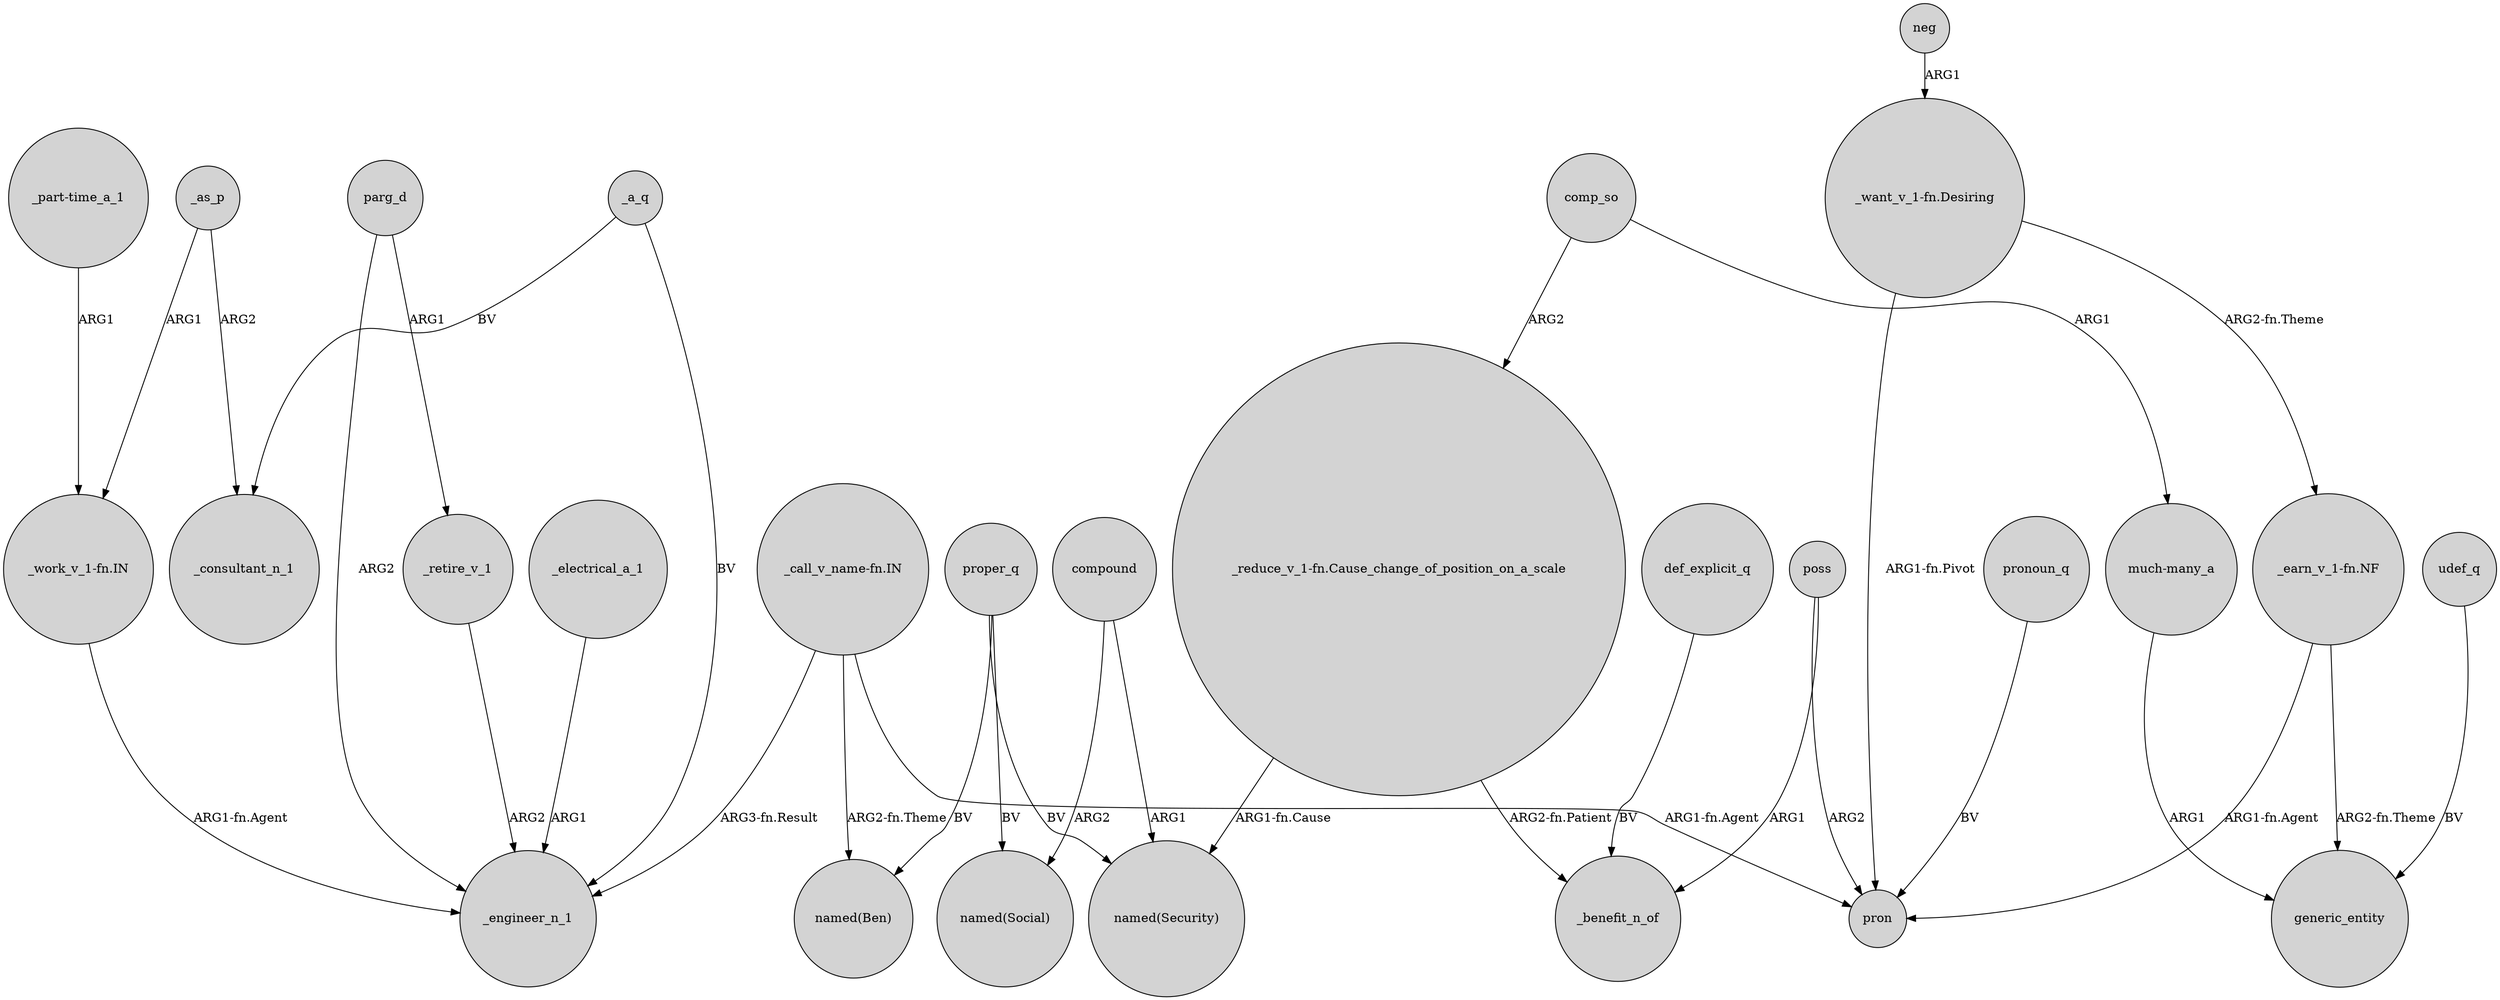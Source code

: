 digraph {
	node [shape=circle style=filled]
	_a_q -> _engineer_n_1 [label=BV]
	_retire_v_1 -> _engineer_n_1 [label=ARG2]
	proper_q -> "named(Ben)" [label=BV]
	compound -> "named(Security)" [label=ARG1]
	udef_q -> generic_entity [label=BV]
	poss -> pron [label=ARG2]
	proper_q -> "named(Social)" [label=BV]
	"_earn_v_1-fn.NF" -> pron [label="ARG1-fn.Agent"]
	"much-many_a" -> generic_entity [label=ARG1]
	"_earn_v_1-fn.NF" -> generic_entity [label="ARG2-fn.Theme"]
	_as_p -> "_work_v_1-fn.IN" [label=ARG1]
	"_want_v_1-fn.Desiring" -> pron [label="ARG1-fn.Pivot"]
	"_want_v_1-fn.Desiring" -> "_earn_v_1-fn.NF" [label="ARG2-fn.Theme"]
	parg_d -> _retire_v_1 [label=ARG1]
	"_work_v_1-fn.IN" -> _engineer_n_1 [label="ARG1-fn.Agent"]
	poss -> _benefit_n_of [label=ARG1]
	_as_p -> _consultant_n_1 [label=ARG2]
	compound -> "named(Social)" [label=ARG2]
	pronoun_q -> pron [label=BV]
	"_reduce_v_1-fn.Cause_change_of_position_on_a_scale" -> _benefit_n_of [label="ARG2-fn.Patient"]
	_electrical_a_1 -> _engineer_n_1 [label=ARG1]
	_a_q -> _consultant_n_1 [label=BV]
	"_part-time_a_1" -> "_work_v_1-fn.IN" [label=ARG1]
	"_call_v_name-fn.IN" -> pron [label="ARG1-fn.Agent"]
	parg_d -> _engineer_n_1 [label=ARG2]
	proper_q -> "named(Security)" [label=BV]
	"_reduce_v_1-fn.Cause_change_of_position_on_a_scale" -> "named(Security)" [label="ARG1-fn.Cause"]
	def_explicit_q -> _benefit_n_of [label=BV]
	"_call_v_name-fn.IN" -> "named(Ben)" [label="ARG2-fn.Theme"]
	comp_so -> "much-many_a" [label=ARG1]
	neg -> "_want_v_1-fn.Desiring" [label=ARG1]
	"_call_v_name-fn.IN" -> _engineer_n_1 [label="ARG3-fn.Result"]
	comp_so -> "_reduce_v_1-fn.Cause_change_of_position_on_a_scale" [label=ARG2]
}
